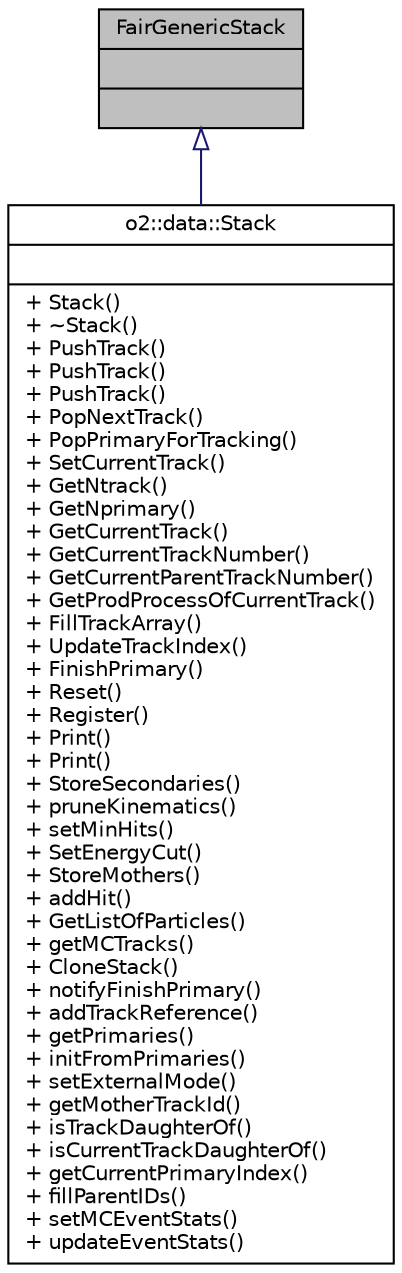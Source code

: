 digraph "FairGenericStack"
{
 // INTERACTIVE_SVG=YES
  bgcolor="transparent";
  edge [fontname="Helvetica",fontsize="10",labelfontname="Helvetica",labelfontsize="10"];
  node [fontname="Helvetica",fontsize="10",shape=record];
  Node1 [label="{FairGenericStack\n||}",height=0.2,width=0.4,color="black", fillcolor="grey75", style="filled", fontcolor="black"];
  Node1 -> Node2 [dir="back",color="midnightblue",fontsize="10",style="solid",arrowtail="onormal",fontname="Helvetica"];
  Node2 [label="{o2::data::Stack\n||+ Stack()\l+ ~Stack()\l+ PushTrack()\l+ PushTrack()\l+ PushTrack()\l+ PopNextTrack()\l+ PopPrimaryForTracking()\l+ SetCurrentTrack()\l+ GetNtrack()\l+ GetNprimary()\l+ GetCurrentTrack()\l+ GetCurrentTrackNumber()\l+ GetCurrentParentTrackNumber()\l+ GetProdProcessOfCurrentTrack()\l+ FillTrackArray()\l+ UpdateTrackIndex()\l+ FinishPrimary()\l+ Reset()\l+ Register()\l+ Print()\l+ Print()\l+ StoreSecondaries()\l+ pruneKinematics()\l+ setMinHits()\l+ SetEnergyCut()\l+ StoreMothers()\l+ addHit()\l+ GetListOfParticles()\l+ getMCTracks()\l+ CloneStack()\l+ notifyFinishPrimary()\l+ addTrackReference()\l+ getPrimaries()\l+ initFromPrimaries()\l+ setExternalMode()\l+ getMotherTrackId()\l+ isTrackDaughterOf()\l+ isCurrentTrackDaughterOf()\l+ getCurrentPrimaryIndex()\l+ fillParentIDs()\l+ setMCEventStats()\l+ updateEventStats()\l}",height=0.2,width=0.4,color="black",URL="$d2/de8/classo2_1_1data_1_1Stack.html"];
}
